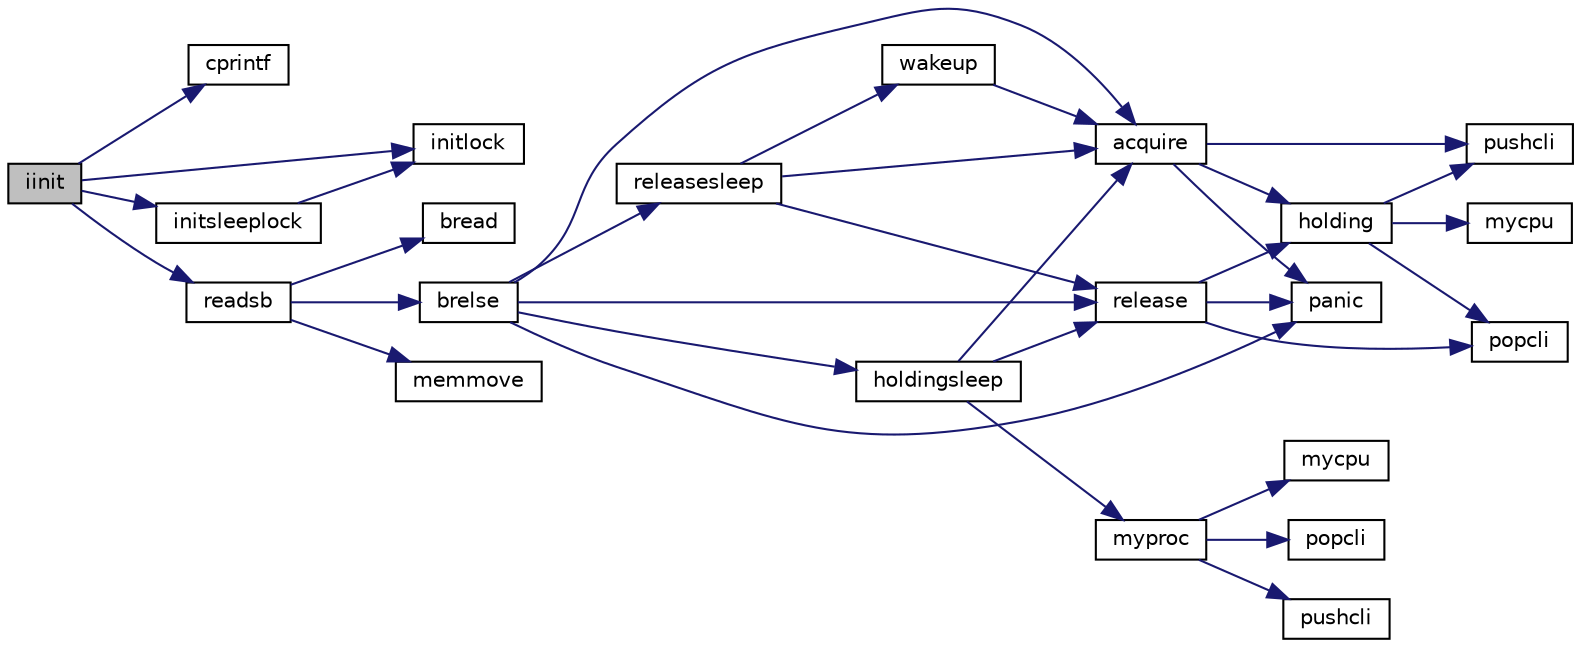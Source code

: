 digraph "iinit"
{
 // LATEX_PDF_SIZE
  edge [fontname="Helvetica",fontsize="10",labelfontname="Helvetica",labelfontsize="10"];
  node [fontname="Helvetica",fontsize="10",shape=record];
  rankdir="LR";
  Node1 [label="iinit",height=0.2,width=0.4,color="black", fillcolor="grey75", style="filled", fontcolor="black",tooltip=" "];
  Node1 -> Node2 [color="midnightblue",fontsize="10",style="solid",fontname="Helvetica"];
  Node2 [label="cprintf",height=0.2,width=0.4,color="black", fillcolor="white", style="filled",URL="$d0/d56/console_8c.html#a90f0742d846503e4ed1804f1df421ec6",tooltip=" "];
  Node1 -> Node3 [color="midnightblue",fontsize="10",style="solid",fontname="Helvetica"];
  Node3 [label="initlock",height=0.2,width=0.4,color="black", fillcolor="white", style="filled",URL="$d5/d64/defs_8h.html#ab56d728e6966819a0260c358d3ac3419",tooltip=" "];
  Node1 -> Node4 [color="midnightblue",fontsize="10",style="solid",fontname="Helvetica"];
  Node4 [label="initsleeplock",height=0.2,width=0.4,color="black", fillcolor="white", style="filled",URL="$d5/d64/defs_8h.html#af5ca8072e3877a883fb34ce59eff88cb",tooltip=" "];
  Node4 -> Node3 [color="midnightblue",fontsize="10",style="solid",fontname="Helvetica"];
  Node1 -> Node5 [color="midnightblue",fontsize="10",style="solid",fontname="Helvetica"];
  Node5 [label="readsb",height=0.2,width=0.4,color="black", fillcolor="white", style="filled",URL="$d2/d5a/fs_8c.html#aff0080b2133027be2e525ca088b40e78",tooltip=" "];
  Node5 -> Node6 [color="midnightblue",fontsize="10",style="solid",fontname="Helvetica"];
  Node6 [label="bread",height=0.2,width=0.4,color="black", fillcolor="white", style="filled",URL="$dc/de6/bio_8c.html#ae000984516278965dde3d125affd086c",tooltip=" "];
  Node5 -> Node7 [color="midnightblue",fontsize="10",style="solid",fontname="Helvetica"];
  Node7 [label="brelse",height=0.2,width=0.4,color="black", fillcolor="white", style="filled",URL="$dc/de6/bio_8c.html#ab5335aeb503731104314321a78a6d727",tooltip=" "];
  Node7 -> Node8 [color="midnightblue",fontsize="10",style="solid",fontname="Helvetica"];
  Node8 [label="acquire",height=0.2,width=0.4,color="black", fillcolor="white", style="filled",URL="$d5/d64/defs_8h.html#afe4ef8638f1ecb962a6e67fb086ee3b8",tooltip=" "];
  Node8 -> Node9 [color="midnightblue",fontsize="10",style="solid",fontname="Helvetica"];
  Node9 [label="holding",height=0.2,width=0.4,color="black", fillcolor="white", style="filled",URL="$d3/d2d/spinlock_8c.html#aea48df3e5cfb903179ad3dc78ab502d9",tooltip=" "];
  Node9 -> Node10 [color="midnightblue",fontsize="10",style="solid",fontname="Helvetica"];
  Node10 [label="mycpu",height=0.2,width=0.4,color="black", fillcolor="white", style="filled",URL="$d5/d64/defs_8h.html#a6ab45dc363c8d9b7beb14c25be49c6d7",tooltip=" "];
  Node9 -> Node11 [color="midnightblue",fontsize="10",style="solid",fontname="Helvetica"];
  Node11 [label="popcli",height=0.2,width=0.4,color="black", fillcolor="white", style="filled",URL="$d3/d2d/spinlock_8c.html#ae3424f669269fef400ce29c3aeb43fdb",tooltip=" "];
  Node9 -> Node12 [color="midnightblue",fontsize="10",style="solid",fontname="Helvetica"];
  Node12 [label="pushcli",height=0.2,width=0.4,color="black", fillcolor="white", style="filled",URL="$d3/d2d/spinlock_8c.html#a206b749d1b7768dadce61cbcde7e0f1c",tooltip=" "];
  Node8 -> Node13 [color="midnightblue",fontsize="10",style="solid",fontname="Helvetica"];
  Node13 [label="panic",height=0.2,width=0.4,color="black", fillcolor="white", style="filled",URL="$d0/d56/console_8c.html#a95c0aca5d6d7487933984f08b189917a",tooltip=" "];
  Node8 -> Node12 [color="midnightblue",fontsize="10",style="solid",fontname="Helvetica"];
  Node7 -> Node14 [color="midnightblue",fontsize="10",style="solid",fontname="Helvetica"];
  Node14 [label="holdingsleep",height=0.2,width=0.4,color="black", fillcolor="white", style="filled",URL="$d5/d64/defs_8h.html#afa76133bc67c6026376d630da9b53b68",tooltip=" "];
  Node14 -> Node8 [color="midnightblue",fontsize="10",style="solid",fontname="Helvetica"];
  Node14 -> Node15 [color="midnightblue",fontsize="10",style="solid",fontname="Helvetica"];
  Node15 [label="myproc",height=0.2,width=0.4,color="black", fillcolor="white", style="filled",URL="$d5/d64/defs_8h.html#addb64b689e3c266aaa67cc0126bba441",tooltip=" "];
  Node15 -> Node16 [color="midnightblue",fontsize="10",style="solid",fontname="Helvetica"];
  Node16 [label="mycpu",height=0.2,width=0.4,color="black", fillcolor="white", style="filled",URL="$d3/dda/proc_8c.html#a6ab45dc363c8d9b7beb14c25be49c6d7",tooltip=" "];
  Node15 -> Node17 [color="midnightblue",fontsize="10",style="solid",fontname="Helvetica"];
  Node17 [label="popcli",height=0.2,width=0.4,color="black", fillcolor="white", style="filled",URL="$d5/d64/defs_8h.html#ae3424f669269fef400ce29c3aeb43fdb",tooltip=" "];
  Node15 -> Node18 [color="midnightblue",fontsize="10",style="solid",fontname="Helvetica"];
  Node18 [label="pushcli",height=0.2,width=0.4,color="black", fillcolor="white", style="filled",URL="$d5/d64/defs_8h.html#a206b749d1b7768dadce61cbcde7e0f1c",tooltip=" "];
  Node14 -> Node19 [color="midnightblue",fontsize="10",style="solid",fontname="Helvetica"];
  Node19 [label="release",height=0.2,width=0.4,color="black", fillcolor="white", style="filled",URL="$d5/d64/defs_8h.html#a4f8616948f3dbce65671f666eed1d669",tooltip=" "];
  Node19 -> Node9 [color="midnightblue",fontsize="10",style="solid",fontname="Helvetica"];
  Node19 -> Node13 [color="midnightblue",fontsize="10",style="solid",fontname="Helvetica"];
  Node19 -> Node11 [color="midnightblue",fontsize="10",style="solid",fontname="Helvetica"];
  Node7 -> Node13 [color="midnightblue",fontsize="10",style="solid",fontname="Helvetica"];
  Node7 -> Node19 [color="midnightblue",fontsize="10",style="solid",fontname="Helvetica"];
  Node7 -> Node20 [color="midnightblue",fontsize="10",style="solid",fontname="Helvetica"];
  Node20 [label="releasesleep",height=0.2,width=0.4,color="black", fillcolor="white", style="filled",URL="$d5/d64/defs_8h.html#a840b479c87b1c047d7142f58e0ad0b27",tooltip=" "];
  Node20 -> Node8 [color="midnightblue",fontsize="10",style="solid",fontname="Helvetica"];
  Node20 -> Node19 [color="midnightblue",fontsize="10",style="solid",fontname="Helvetica"];
  Node20 -> Node21 [color="midnightblue",fontsize="10",style="solid",fontname="Helvetica"];
  Node21 [label="wakeup",height=0.2,width=0.4,color="black", fillcolor="white", style="filled",URL="$d5/d64/defs_8h.html#a245b56417239f499389b2e806bd99254",tooltip=" "];
  Node21 -> Node8 [color="midnightblue",fontsize="10",style="solid",fontname="Helvetica"];
  Node5 -> Node22 [color="midnightblue",fontsize="10",style="solid",fontname="Helvetica"];
  Node22 [label="memmove",height=0.2,width=0.4,color="black", fillcolor="white", style="filled",URL="$d5/d64/defs_8h.html#aa9c8577c0e9d233f85892ec2d9bfe212",tooltip=" "];
}
